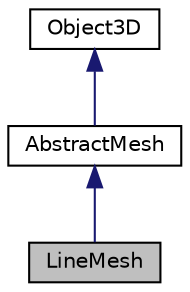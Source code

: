 digraph "LineMesh"
{
  edge [fontname="Helvetica",fontsize="10",labelfontname="Helvetica",labelfontsize="10"];
  node [fontname="Helvetica",fontsize="10",shape=record];
  Node1 [label="LineMesh",height=0.2,width=0.4,color="black", fillcolor="grey75", style="filled" fontcolor="black"];
  Node2 -> Node1 [dir="back",color="midnightblue",fontsize="10",style="solid",fontname="Helvetica"];
  Node2 [label="AbstractMesh",height=0.2,width=0.4,color="black", fillcolor="white", style="filled",URL="$class_abstract_mesh.html",tooltip="This class serves as a base for the mesh classes. "];
  Node3 -> Node2 [dir="back",color="midnightblue",fontsize="10",style="solid",fontname="Helvetica"];
  Node3 [label="Object3D",height=0.2,width=0.4,color="black", fillcolor="white", style="filled",URL="$class_object3_d.html",tooltip="An object positioned in 3D space. "];
}
